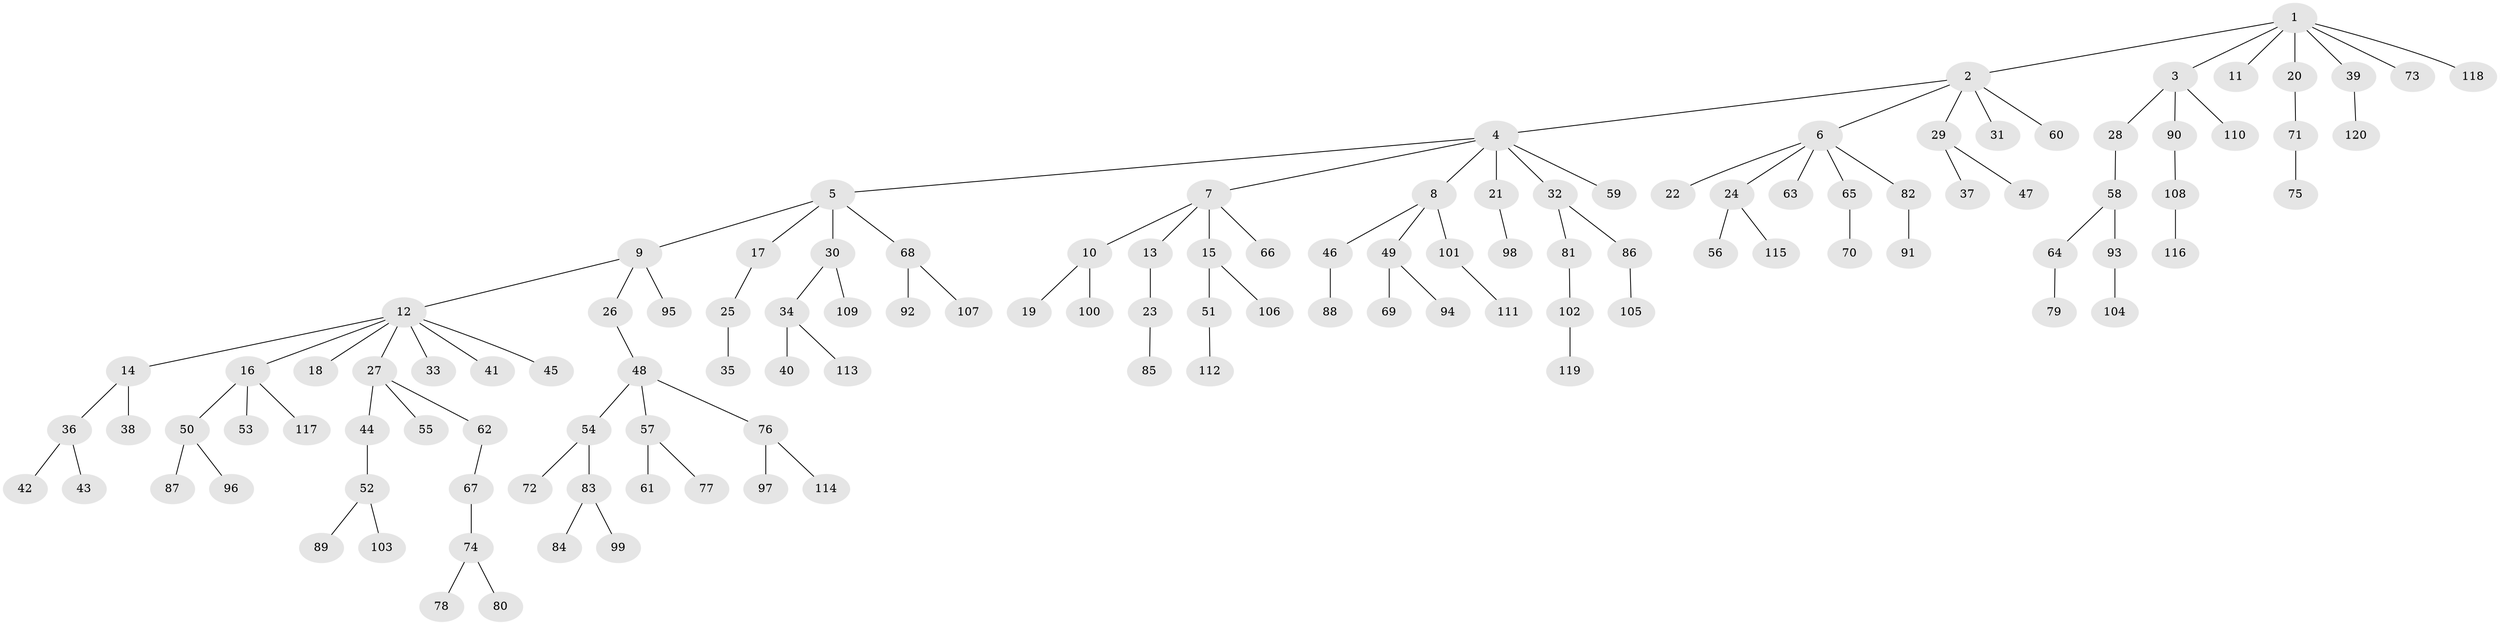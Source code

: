 // coarse degree distribution, {6: 0.024390243902439025, 5: 0.036585365853658534, 4: 0.04878048780487805, 7: 0.024390243902439025, 3: 0.06097560975609756, 1: 0.5121951219512195, 2: 0.2926829268292683}
// Generated by graph-tools (version 1.1) at 2025/42/03/06/25 10:42:05]
// undirected, 120 vertices, 119 edges
graph export_dot {
graph [start="1"]
  node [color=gray90,style=filled];
  1;
  2;
  3;
  4;
  5;
  6;
  7;
  8;
  9;
  10;
  11;
  12;
  13;
  14;
  15;
  16;
  17;
  18;
  19;
  20;
  21;
  22;
  23;
  24;
  25;
  26;
  27;
  28;
  29;
  30;
  31;
  32;
  33;
  34;
  35;
  36;
  37;
  38;
  39;
  40;
  41;
  42;
  43;
  44;
  45;
  46;
  47;
  48;
  49;
  50;
  51;
  52;
  53;
  54;
  55;
  56;
  57;
  58;
  59;
  60;
  61;
  62;
  63;
  64;
  65;
  66;
  67;
  68;
  69;
  70;
  71;
  72;
  73;
  74;
  75;
  76;
  77;
  78;
  79;
  80;
  81;
  82;
  83;
  84;
  85;
  86;
  87;
  88;
  89;
  90;
  91;
  92;
  93;
  94;
  95;
  96;
  97;
  98;
  99;
  100;
  101;
  102;
  103;
  104;
  105;
  106;
  107;
  108;
  109;
  110;
  111;
  112;
  113;
  114;
  115;
  116;
  117;
  118;
  119;
  120;
  1 -- 2;
  1 -- 3;
  1 -- 11;
  1 -- 20;
  1 -- 39;
  1 -- 73;
  1 -- 118;
  2 -- 4;
  2 -- 6;
  2 -- 29;
  2 -- 31;
  2 -- 60;
  3 -- 28;
  3 -- 90;
  3 -- 110;
  4 -- 5;
  4 -- 7;
  4 -- 8;
  4 -- 21;
  4 -- 32;
  4 -- 59;
  5 -- 9;
  5 -- 17;
  5 -- 30;
  5 -- 68;
  6 -- 22;
  6 -- 24;
  6 -- 63;
  6 -- 65;
  6 -- 82;
  7 -- 10;
  7 -- 13;
  7 -- 15;
  7 -- 66;
  8 -- 46;
  8 -- 49;
  8 -- 101;
  9 -- 12;
  9 -- 26;
  9 -- 95;
  10 -- 19;
  10 -- 100;
  12 -- 14;
  12 -- 16;
  12 -- 18;
  12 -- 27;
  12 -- 33;
  12 -- 41;
  12 -- 45;
  13 -- 23;
  14 -- 36;
  14 -- 38;
  15 -- 51;
  15 -- 106;
  16 -- 50;
  16 -- 53;
  16 -- 117;
  17 -- 25;
  20 -- 71;
  21 -- 98;
  23 -- 85;
  24 -- 56;
  24 -- 115;
  25 -- 35;
  26 -- 48;
  27 -- 44;
  27 -- 55;
  27 -- 62;
  28 -- 58;
  29 -- 37;
  29 -- 47;
  30 -- 34;
  30 -- 109;
  32 -- 81;
  32 -- 86;
  34 -- 40;
  34 -- 113;
  36 -- 42;
  36 -- 43;
  39 -- 120;
  44 -- 52;
  46 -- 88;
  48 -- 54;
  48 -- 57;
  48 -- 76;
  49 -- 69;
  49 -- 94;
  50 -- 87;
  50 -- 96;
  51 -- 112;
  52 -- 89;
  52 -- 103;
  54 -- 72;
  54 -- 83;
  57 -- 61;
  57 -- 77;
  58 -- 64;
  58 -- 93;
  62 -- 67;
  64 -- 79;
  65 -- 70;
  67 -- 74;
  68 -- 92;
  68 -- 107;
  71 -- 75;
  74 -- 78;
  74 -- 80;
  76 -- 97;
  76 -- 114;
  81 -- 102;
  82 -- 91;
  83 -- 84;
  83 -- 99;
  86 -- 105;
  90 -- 108;
  93 -- 104;
  101 -- 111;
  102 -- 119;
  108 -- 116;
}
